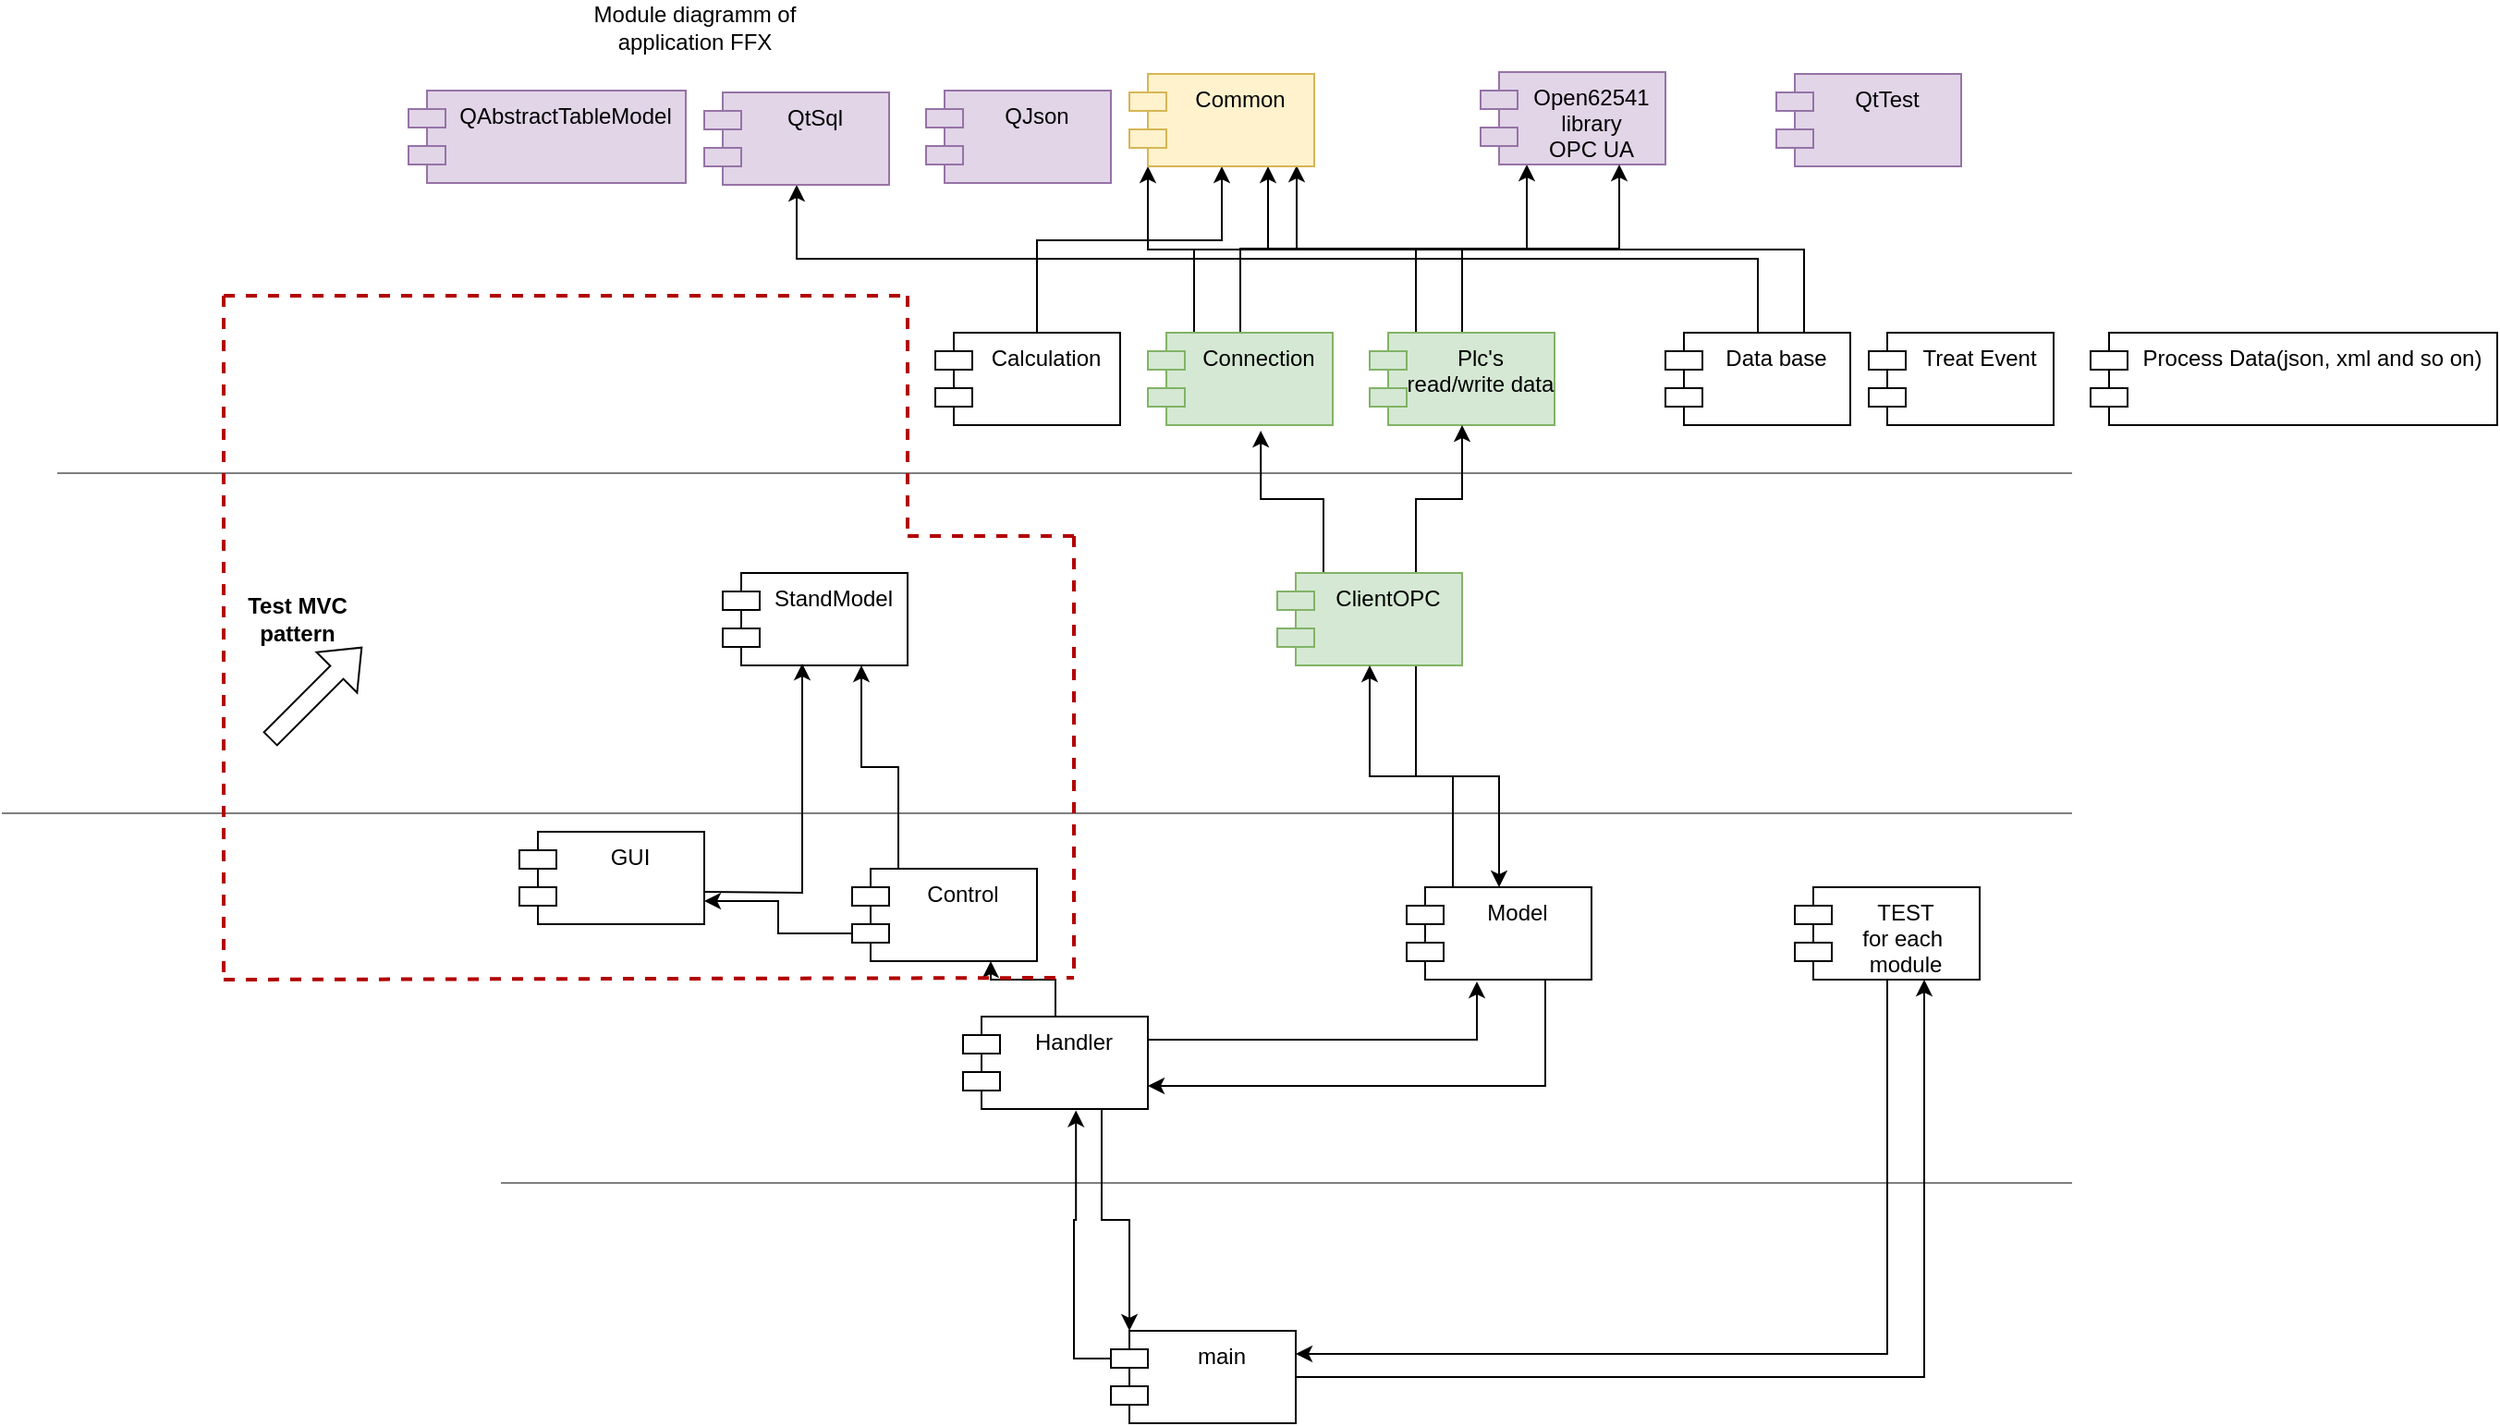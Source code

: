 <mxfile version="20.5.3" type="github">
  <diagram name="Page-1" id="c4acf3e9-155e-7222-9cf6-157b1a14988f">
    <mxGraphModel dx="2200" dy="1893" grid="1" gridSize="10" guides="1" tooltips="1" connect="1" arrows="1" fold="1" page="1" pageScale="1" pageWidth="850" pageHeight="1100" background="none" math="0" shadow="0">
      <root>
        <mxCell id="0" />
        <mxCell id="1" parent="0" />
        <mxCell id="rXqZpwN31JPxHrU9Y0-I-44" style="edgeStyle=orthogonalEdgeStyle;rounded=0;orthogonalLoop=1;jettySize=auto;html=1;exitX=0.5;exitY=0;exitDx=0;exitDy=0;entryX=0.5;entryY=1;entryDx=0;entryDy=0;" parent="1" source="tW6Rxgb1CtrtQZajjB0x-1" target="rXqZpwN31JPxHrU9Y0-I-43" edge="1">
          <mxGeometry relative="1" as="geometry">
            <Array as="points">
              <mxPoint x="290" y="-950" />
              <mxPoint x="390" y="-950" />
            </Array>
          </mxGeometry>
        </mxCell>
        <mxCell id="tW6Rxgb1CtrtQZajjB0x-1" value="Calculation" style="shape=module;align=left;spacingLeft=20;align=center;verticalAlign=top;" parent="1" vertex="1">
          <mxGeometry x="235" y="-900" width="100" height="50" as="geometry" />
        </mxCell>
        <mxCell id="rXqZpwN31JPxHrU9Y0-I-65" style="edgeStyle=orthogonalEdgeStyle;rounded=0;orthogonalLoop=1;jettySize=auto;html=1;exitX=0.75;exitY=1;exitDx=0;exitDy=0;entryX=0;entryY=0;entryDx=10;entryDy=0;entryPerimeter=0;" parent="1" source="tW6Rxgb1CtrtQZajjB0x-2" target="tW6Rxgb1CtrtQZajjB0x-9" edge="1">
          <mxGeometry relative="1" as="geometry" />
        </mxCell>
        <mxCell id="7OEGdkWiQ6s6o2ldf9nY-11" style="edgeStyle=orthogonalEdgeStyle;rounded=0;orthogonalLoop=1;jettySize=auto;html=1;exitX=1;exitY=0.25;exitDx=0;exitDy=0;entryX=0.38;entryY=1.02;entryDx=0;entryDy=0;entryPerimeter=0;" parent="1" source="tW6Rxgb1CtrtQZajjB0x-2" target="7OEGdkWiQ6s6o2ldf9nY-2" edge="1">
          <mxGeometry relative="1" as="geometry" />
        </mxCell>
        <mxCell id="w4IrrRsv7vaNCjUnJN3a-2" style="edgeStyle=orthogonalEdgeStyle;rounded=0;orthogonalLoop=1;jettySize=auto;html=1;exitX=0.5;exitY=0;exitDx=0;exitDy=0;entryX=0.75;entryY=1;entryDx=0;entryDy=0;" edge="1" parent="1" source="tW6Rxgb1CtrtQZajjB0x-2" target="7OEGdkWiQ6s6o2ldf9nY-23">
          <mxGeometry relative="1" as="geometry" />
        </mxCell>
        <mxCell id="tW6Rxgb1CtrtQZajjB0x-2" value="Handler" style="shape=module;align=left;spacingLeft=20;align=center;verticalAlign=top;" parent="1" vertex="1">
          <mxGeometry x="250" y="-530" width="100" height="50" as="geometry" />
        </mxCell>
        <mxCell id="rXqZpwN31JPxHrU9Y0-I-51" style="edgeStyle=orthogonalEdgeStyle;rounded=0;orthogonalLoop=1;jettySize=auto;html=1;exitX=0.5;exitY=0;exitDx=0;exitDy=0;entryX=0.5;entryY=1;entryDx=0;entryDy=0;" parent="1" source="tW6Rxgb1CtrtQZajjB0x-3" target="rXqZpwN31JPxHrU9Y0-I-14" edge="1">
          <mxGeometry relative="1" as="geometry" />
        </mxCell>
        <mxCell id="rXqZpwN31JPxHrU9Y0-I-52" style="edgeStyle=orthogonalEdgeStyle;rounded=0;orthogonalLoop=1;jettySize=auto;html=1;exitX=0.75;exitY=0;exitDx=0;exitDy=0;entryX=0;entryY=1;entryDx=10;entryDy=0;entryPerimeter=0;" parent="1" source="tW6Rxgb1CtrtQZajjB0x-3" target="rXqZpwN31JPxHrU9Y0-I-43" edge="1">
          <mxGeometry relative="1" as="geometry" />
        </mxCell>
        <mxCell id="tW6Rxgb1CtrtQZajjB0x-3" value="Data base" style="shape=module;align=left;spacingLeft=20;align=center;verticalAlign=top;" parent="1" vertex="1">
          <mxGeometry x="630" y="-900" width="100" height="50" as="geometry" />
        </mxCell>
        <mxCell id="rXqZpwN31JPxHrU9Y0-I-28" style="edgeStyle=orthogonalEdgeStyle;rounded=0;orthogonalLoop=1;jettySize=auto;html=1;exitX=0.5;exitY=0;exitDx=0;exitDy=0;entryX=0.25;entryY=1;entryDx=0;entryDy=0;" parent="1" source="tW6Rxgb1CtrtQZajjB0x-4" target="tW6Rxgb1CtrtQZajjB0x-5" edge="1">
          <mxGeometry relative="1" as="geometry" />
        </mxCell>
        <mxCell id="rXqZpwN31JPxHrU9Y0-I-45" style="edgeStyle=orthogonalEdgeStyle;rounded=0;orthogonalLoop=1;jettySize=auto;html=1;exitX=0.25;exitY=0;exitDx=0;exitDy=0;entryX=0.75;entryY=1;entryDx=0;entryDy=0;" parent="1" source="tW6Rxgb1CtrtQZajjB0x-4" target="rXqZpwN31JPxHrU9Y0-I-43" edge="1">
          <mxGeometry relative="1" as="geometry" />
        </mxCell>
        <mxCell id="tW6Rxgb1CtrtQZajjB0x-4" value="Connection" style="shape=module;align=left;spacingLeft=20;align=center;verticalAlign=top;fillColor=#d5e8d4;strokeColor=#82b366;" parent="1" vertex="1">
          <mxGeometry x="350" y="-900" width="100" height="50" as="geometry" />
        </mxCell>
        <mxCell id="tW6Rxgb1CtrtQZajjB0x-5" value="Open62541&#xa;library&#xa;OPC UA" style="shape=module;align=left;spacingLeft=20;align=center;verticalAlign=top;fillColor=#e1d5e7;strokeColor=#9673a6;" parent="1" vertex="1">
          <mxGeometry x="530" y="-1041" width="100" height="50" as="geometry" />
        </mxCell>
        <mxCell id="tW6Rxgb1CtrtQZajjB0x-6" value="GUI" style="shape=module;align=left;spacingLeft=20;align=center;verticalAlign=top;" parent="1" vertex="1">
          <mxGeometry x="10" y="-630" width="100" height="50" as="geometry" />
        </mxCell>
        <mxCell id="rXqZpwN31JPxHrU9Y0-I-66" style="edgeStyle=orthogonalEdgeStyle;rounded=0;orthogonalLoop=1;jettySize=auto;html=1;exitX=0.5;exitY=1;exitDx=0;exitDy=0;entryX=1;entryY=0.25;entryDx=0;entryDy=0;" parent="1" source="tW6Rxgb1CtrtQZajjB0x-8" target="tW6Rxgb1CtrtQZajjB0x-9" edge="1">
          <mxGeometry relative="1" as="geometry" />
        </mxCell>
        <mxCell id="tW6Rxgb1CtrtQZajjB0x-8" value="TEST&#xa;for each &#xa;module" style="shape=module;align=left;spacingLeft=20;align=center;verticalAlign=top;" parent="1" vertex="1">
          <mxGeometry x="700" y="-600" width="100" height="50" as="geometry" />
        </mxCell>
        <mxCell id="rXqZpwN31JPxHrU9Y0-I-17" style="edgeStyle=orthogonalEdgeStyle;rounded=0;orthogonalLoop=1;jettySize=auto;html=1;exitX=1;exitY=0.5;exitDx=0;exitDy=0;entryX=0.7;entryY=1;entryDx=0;entryDy=0;entryPerimeter=0;" parent="1" source="tW6Rxgb1CtrtQZajjB0x-9" target="tW6Rxgb1CtrtQZajjB0x-8" edge="1">
          <mxGeometry relative="1" as="geometry" />
        </mxCell>
        <mxCell id="rXqZpwN31JPxHrU9Y0-I-59" style="edgeStyle=orthogonalEdgeStyle;rounded=0;orthogonalLoop=1;jettySize=auto;html=1;exitX=0;exitY=0;exitDx=0;exitDy=15;exitPerimeter=0;entryX=0.611;entryY=1.014;entryDx=0;entryDy=0;entryPerimeter=0;" parent="1" source="tW6Rxgb1CtrtQZajjB0x-9" target="tW6Rxgb1CtrtQZajjB0x-2" edge="1">
          <mxGeometry relative="1" as="geometry" />
        </mxCell>
        <mxCell id="tW6Rxgb1CtrtQZajjB0x-9" value="main" style="shape=module;align=left;spacingLeft=20;align=center;verticalAlign=top;" parent="1" vertex="1">
          <mxGeometry x="330" y="-360" width="100" height="50" as="geometry" />
        </mxCell>
        <mxCell id="rXqZpwN31JPxHrU9Y0-I-29" style="edgeStyle=orthogonalEdgeStyle;rounded=0;orthogonalLoop=1;jettySize=auto;html=1;exitX=0.5;exitY=0;exitDx=0;exitDy=0;entryX=0.75;entryY=1;entryDx=0;entryDy=0;" parent="1" source="rXqZpwN31JPxHrU9Y0-I-1" target="tW6Rxgb1CtrtQZajjB0x-5" edge="1">
          <mxGeometry relative="1" as="geometry" />
        </mxCell>
        <mxCell id="rXqZpwN31JPxHrU9Y0-I-48" style="edgeStyle=orthogonalEdgeStyle;rounded=0;orthogonalLoop=1;jettySize=auto;html=1;exitX=0.25;exitY=0;exitDx=0;exitDy=0;entryX=0.905;entryY=0.991;entryDx=0;entryDy=0;entryPerimeter=0;" parent="1" source="rXqZpwN31JPxHrU9Y0-I-1" target="rXqZpwN31JPxHrU9Y0-I-43" edge="1">
          <mxGeometry relative="1" as="geometry" />
        </mxCell>
        <mxCell id="rXqZpwN31JPxHrU9Y0-I-1" value="Plc&#39;s&#xa;read/write data" style="shape=module;align=left;spacingLeft=20;align=center;verticalAlign=top;fillColor=#d5e8d4;strokeColor=#82b366;" parent="1" vertex="1">
          <mxGeometry x="470" y="-900" width="100" height="50" as="geometry" />
        </mxCell>
        <mxCell id="rXqZpwN31JPxHrU9Y0-I-14" value="QtSql" style="shape=module;align=left;spacingLeft=20;align=center;verticalAlign=top;fillColor=#e1d5e7;strokeColor=#9673a6;" parent="1" vertex="1">
          <mxGeometry x="110" y="-1030" width="100" height="50" as="geometry" />
        </mxCell>
        <mxCell id="rXqZpwN31JPxHrU9Y0-I-18" value="QtTest" style="shape=module;align=left;spacingLeft=20;align=center;verticalAlign=top;fillColor=#e1d5e7;strokeColor=#9673a6;" parent="1" vertex="1">
          <mxGeometry x="690" y="-1040" width="100" height="50" as="geometry" />
        </mxCell>
        <mxCell id="rXqZpwN31JPxHrU9Y0-I-26" value="Module diagramm of application FFX" style="text;html=1;strokeColor=none;fillColor=none;align=center;verticalAlign=middle;whiteSpace=wrap;rounded=0;" parent="1" vertex="1">
          <mxGeometry x="30" y="-1080" width="150" height="30" as="geometry" />
        </mxCell>
        <mxCell id="rXqZpwN31JPxHrU9Y0-I-32" value="" style="endArrow=none;html=1;rounded=0;opacity=50;" parent="1" edge="1">
          <mxGeometry width="50" height="50" relative="1" as="geometry">
            <mxPoint x="-240" y="-824" as="sourcePoint" />
            <mxPoint x="850.0" y="-824" as="targetPoint" />
          </mxGeometry>
        </mxCell>
        <mxCell id="rXqZpwN31JPxHrU9Y0-I-33" value="" style="endArrow=none;html=1;rounded=0;opacity=50;" parent="1" edge="1">
          <mxGeometry width="50" height="50" relative="1" as="geometry">
            <mxPoint x="-270" y="-640" as="sourcePoint" />
            <mxPoint x="850.0" y="-640" as="targetPoint" />
          </mxGeometry>
        </mxCell>
        <mxCell id="rXqZpwN31JPxHrU9Y0-I-34" value="" style="endArrow=none;html=1;rounded=0;opacity=50;" parent="1" edge="1">
          <mxGeometry width="50" height="50" relative="1" as="geometry">
            <mxPoint y="-440" as="sourcePoint" />
            <mxPoint x="850.0" y="-440" as="targetPoint" />
          </mxGeometry>
        </mxCell>
        <mxCell id="rXqZpwN31JPxHrU9Y0-I-43" value="Common" style="shape=module;align=left;spacingLeft=20;align=center;verticalAlign=top;fillColor=#fff2cc;strokeColor=#d6b656;" parent="1" vertex="1">
          <mxGeometry x="340" y="-1040" width="100" height="50" as="geometry" />
        </mxCell>
        <mxCell id="rXqZpwN31JPxHrU9Y0-I-46" value="QAbstractTableModel" style="shape=module;align=left;spacingLeft=20;align=center;verticalAlign=top;fillColor=#e1d5e7;strokeColor=#9673a6;" parent="1" vertex="1">
          <mxGeometry x="-50" y="-1031" width="150" height="50" as="geometry" />
        </mxCell>
        <mxCell id="rXqZpwN31JPxHrU9Y0-I-57" style="edgeStyle=orthogonalEdgeStyle;rounded=0;orthogonalLoop=1;jettySize=auto;html=1;exitX=0.25;exitY=0;exitDx=0;exitDy=0;entryX=0.611;entryY=1.061;entryDx=0;entryDy=0;entryPerimeter=0;" parent="1" source="rXqZpwN31JPxHrU9Y0-I-55" target="tW6Rxgb1CtrtQZajjB0x-4" edge="1">
          <mxGeometry relative="1" as="geometry">
            <mxPoint x="460" y="-880" as="targetPoint" />
          </mxGeometry>
        </mxCell>
        <mxCell id="rXqZpwN31JPxHrU9Y0-I-58" style="edgeStyle=orthogonalEdgeStyle;rounded=0;orthogonalLoop=1;jettySize=auto;html=1;exitX=0.75;exitY=0;exitDx=0;exitDy=0;entryX=0.5;entryY=1;entryDx=0;entryDy=0;" parent="1" source="rXqZpwN31JPxHrU9Y0-I-55" target="rXqZpwN31JPxHrU9Y0-I-1" edge="1">
          <mxGeometry relative="1" as="geometry">
            <mxPoint x="619" y="-870" as="targetPoint" />
          </mxGeometry>
        </mxCell>
        <mxCell id="7OEGdkWiQ6s6o2ldf9nY-14" style="edgeStyle=orthogonalEdgeStyle;rounded=0;orthogonalLoop=1;jettySize=auto;html=1;exitX=0.75;exitY=1;exitDx=0;exitDy=0;entryX=0.5;entryY=0;entryDx=0;entryDy=0;" parent="1" source="rXqZpwN31JPxHrU9Y0-I-55" target="7OEGdkWiQ6s6o2ldf9nY-2" edge="1">
          <mxGeometry relative="1" as="geometry" />
        </mxCell>
        <mxCell id="rXqZpwN31JPxHrU9Y0-I-55" value="ClientOPC" style="shape=module;align=left;spacingLeft=20;align=center;verticalAlign=top;fillColor=#d5e8d4;strokeColor=#82b366;" parent="1" vertex="1">
          <mxGeometry x="420" y="-770" width="100" height="50" as="geometry" />
        </mxCell>
        <mxCell id="8qlajUa5DMUqlZaZNBv4-1" value="QJson" style="shape=module;align=left;spacingLeft=20;align=center;verticalAlign=top;fillColor=#e1d5e7;strokeColor=#9673a6;" parent="1" vertex="1">
          <mxGeometry x="230" y="-1031" width="100" height="50" as="geometry" />
        </mxCell>
        <mxCell id="zD5jsHoLszslQfE4nsE--1" value="Treat Event" style="shape=module;align=left;spacingLeft=20;align=center;verticalAlign=top;" parent="1" vertex="1">
          <mxGeometry x="740" y="-900" width="100" height="50" as="geometry" />
        </mxCell>
        <mxCell id="zD5jsHoLszslQfE4nsE--2" value="Process Data(json, xml and so on)" style="shape=module;align=left;spacingLeft=20;align=center;verticalAlign=top;" parent="1" vertex="1">
          <mxGeometry x="860" y="-900" width="220" height="50" as="geometry" />
        </mxCell>
        <mxCell id="7OEGdkWiQ6s6o2ldf9nY-12" style="edgeStyle=orthogonalEdgeStyle;rounded=0;orthogonalLoop=1;jettySize=auto;html=1;exitX=0.75;exitY=1;exitDx=0;exitDy=0;entryX=1;entryY=0.75;entryDx=0;entryDy=0;" parent="1" source="7OEGdkWiQ6s6o2ldf9nY-2" target="tW6Rxgb1CtrtQZajjB0x-2" edge="1">
          <mxGeometry relative="1" as="geometry" />
        </mxCell>
        <mxCell id="7OEGdkWiQ6s6o2ldf9nY-13" style="edgeStyle=orthogonalEdgeStyle;rounded=0;orthogonalLoop=1;jettySize=auto;html=1;exitX=0.25;exitY=0;exitDx=0;exitDy=0;entryX=0.5;entryY=1;entryDx=0;entryDy=0;" parent="1" source="7OEGdkWiQ6s6o2ldf9nY-2" target="rXqZpwN31JPxHrU9Y0-I-55" edge="1">
          <mxGeometry relative="1" as="geometry" />
        </mxCell>
        <mxCell id="7OEGdkWiQ6s6o2ldf9nY-2" value="Model" style="shape=module;align=left;spacingLeft=20;align=center;verticalAlign=top;" parent="1" vertex="1">
          <mxGeometry x="490" y="-600" width="100" height="50" as="geometry" />
        </mxCell>
        <mxCell id="7OEGdkWiQ6s6o2ldf9nY-21" value="StandModel" style="shape=module;align=left;spacingLeft=20;align=center;verticalAlign=top;" parent="1" vertex="1">
          <mxGeometry x="120" y="-770" width="100" height="50" as="geometry" />
        </mxCell>
        <mxCell id="7OEGdkWiQ6s6o2ldf9nY-37" style="edgeStyle=orthogonalEdgeStyle;rounded=0;orthogonalLoop=1;jettySize=auto;html=1;exitX=1;exitY=0.25;exitDx=0;exitDy=0;entryX=0.43;entryY=0.98;entryDx=0;entryDy=0;entryPerimeter=0;" parent="1" target="7OEGdkWiQ6s6o2ldf9nY-21" edge="1">
          <mxGeometry relative="1" as="geometry">
            <mxPoint x="110" y="-597.5" as="sourcePoint" />
          </mxGeometry>
        </mxCell>
        <mxCell id="7OEGdkWiQ6s6o2ldf9nY-36" style="edgeStyle=orthogonalEdgeStyle;rounded=0;orthogonalLoop=1;jettySize=auto;html=1;exitX=0.25;exitY=0;exitDx=0;exitDy=0;entryX=0.75;entryY=1;entryDx=0;entryDy=0;" parent="1" source="7OEGdkWiQ6s6o2ldf9nY-23" target="7OEGdkWiQ6s6o2ldf9nY-21" edge="1">
          <mxGeometry relative="1" as="geometry" />
        </mxCell>
        <mxCell id="w4IrrRsv7vaNCjUnJN3a-1" style="edgeStyle=orthogonalEdgeStyle;rounded=0;orthogonalLoop=1;jettySize=auto;html=1;exitX=0;exitY=0;exitDx=0;exitDy=35;exitPerimeter=0;entryX=1;entryY=0.75;entryDx=0;entryDy=0;" edge="1" parent="1" source="7OEGdkWiQ6s6o2ldf9nY-23" target="tW6Rxgb1CtrtQZajjB0x-6">
          <mxGeometry relative="1" as="geometry" />
        </mxCell>
        <mxCell id="7OEGdkWiQ6s6o2ldf9nY-23" value="Control" style="shape=module;align=left;spacingLeft=20;align=center;verticalAlign=top;" parent="1" vertex="1">
          <mxGeometry x="190" y="-610" width="100" height="50" as="geometry" />
        </mxCell>
        <mxCell id="7OEGdkWiQ6s6o2ldf9nY-42" value="" style="endArrow=none;dashed=1;html=1;rounded=0;strokeWidth=2;fillColor=#e51400;strokeColor=#B20000;" parent="1" edge="1">
          <mxGeometry width="50" height="50" relative="1" as="geometry">
            <mxPoint x="-150" y="-920" as="sourcePoint" />
            <mxPoint x="220" y="-920" as="targetPoint" />
          </mxGeometry>
        </mxCell>
        <mxCell id="7OEGdkWiQ6s6o2ldf9nY-43" value="" style="endArrow=none;dashed=1;html=1;rounded=0;strokeWidth=2;fillColor=#e51400;strokeColor=#B20000;" parent="1" edge="1">
          <mxGeometry width="50" height="50" relative="1" as="geometry">
            <mxPoint x="-150" y="-920" as="sourcePoint" />
            <mxPoint x="-150" y="-550" as="targetPoint" />
          </mxGeometry>
        </mxCell>
        <mxCell id="7OEGdkWiQ6s6o2ldf9nY-44" value="" style="endArrow=none;dashed=1;html=1;rounded=0;strokeWidth=2;fillColor=#e51400;strokeColor=#B20000;" parent="1" edge="1">
          <mxGeometry width="50" height="50" relative="1" as="geometry">
            <mxPoint x="220" y="-920" as="sourcePoint" />
            <mxPoint x="220" y="-790" as="targetPoint" />
          </mxGeometry>
        </mxCell>
        <mxCell id="7OEGdkWiQ6s6o2ldf9nY-45" value="" style="endArrow=none;dashed=1;html=1;rounded=0;strokeWidth=2;fillColor=#e51400;strokeColor=#B20000;" parent="1" edge="1">
          <mxGeometry width="50" height="50" relative="1" as="geometry">
            <mxPoint x="220" y="-790" as="sourcePoint" />
            <mxPoint x="310" y="-790" as="targetPoint" />
          </mxGeometry>
        </mxCell>
        <mxCell id="7OEGdkWiQ6s6o2ldf9nY-46" value="" style="endArrow=none;dashed=1;html=1;rounded=0;strokeWidth=2;fillColor=#e51400;strokeColor=#B20000;" parent="1" edge="1">
          <mxGeometry width="50" height="50" relative="1" as="geometry">
            <mxPoint x="310" y="-790" as="sourcePoint" />
            <mxPoint x="310" y="-550" as="targetPoint" />
          </mxGeometry>
        </mxCell>
        <mxCell id="7OEGdkWiQ6s6o2ldf9nY-47" value="" style="endArrow=none;dashed=1;html=1;rounded=0;strokeWidth=2;fillColor=#e51400;strokeColor=#B20000;" parent="1" edge="1">
          <mxGeometry width="50" height="50" relative="1" as="geometry">
            <mxPoint x="-150" y="-550" as="sourcePoint" />
            <mxPoint x="310" y="-551" as="targetPoint" />
          </mxGeometry>
        </mxCell>
        <mxCell id="7OEGdkWiQ6s6o2ldf9nY-48" value="Test MVC pattern" style="text;html=1;strokeColor=none;fillColor=none;align=center;verticalAlign=middle;whiteSpace=wrap;rounded=0;strokeWidth=1;fontStyle=1" parent="1" vertex="1">
          <mxGeometry x="-140" y="-760" width="60" height="30" as="geometry" />
        </mxCell>
        <mxCell id="7OEGdkWiQ6s6o2ldf9nY-49" value="" style="shape=flexArrow;endArrow=classic;html=1;rounded=0;" parent="1" edge="1">
          <mxGeometry width="50" height="50" relative="1" as="geometry">
            <mxPoint x="-125" y="-680" as="sourcePoint" />
            <mxPoint x="-75" y="-730" as="targetPoint" />
          </mxGeometry>
        </mxCell>
      </root>
    </mxGraphModel>
  </diagram>
</mxfile>
